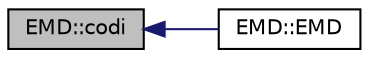 digraph "EMD::codi"
{
  edge [fontname="Helvetica",fontsize="10",labelfontname="Helvetica",labelfontsize="10"];
  node [fontname="Helvetica",fontsize="10",shape=record];
  rankdir="LR";
  Node1 [label="EMD::codi",height=0.2,width=0.4,color="black", fillcolor="grey75", style="filled", fontcolor="black"];
  Node1 -> Node2 [dir="back",color="midnightblue",fontsize="10",style="solid",fontname="Helvetica"];
  Node2 [label="EMD::EMD",height=0.2,width=0.4,color="black", fillcolor="white", style="filled",URL="$class_e_m_d.html#ab77285f553e7476e81c119a229a472a6"];
}
